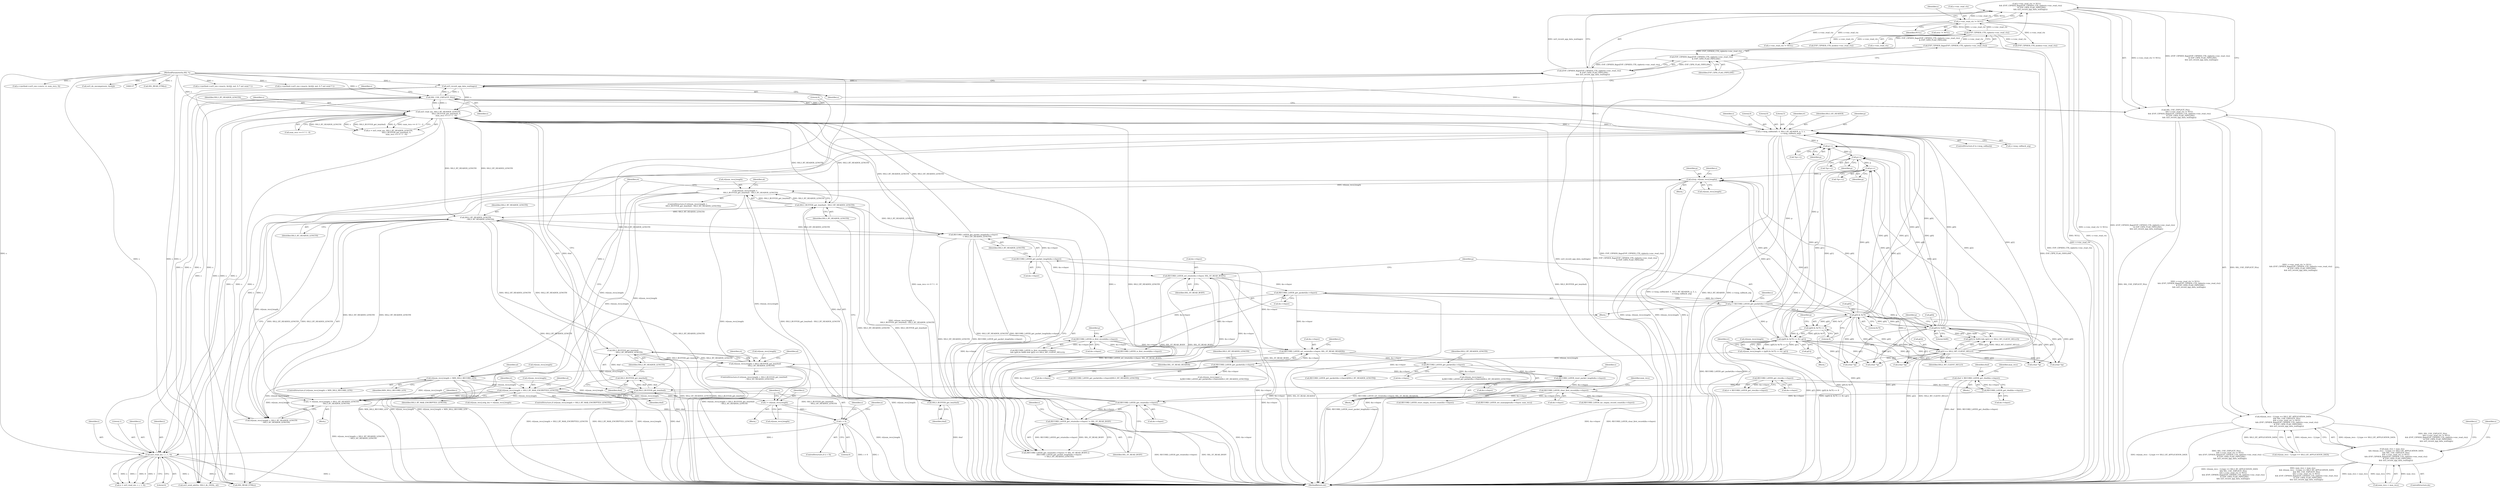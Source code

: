 digraph "0_openssl_4ad93618d26a3ea23d36ad5498ff4f59eff3a4d2_1@API" {
"1000723" [label="(Call,s->enc_read_ctx != NULL\n             && (EVP_CIPHER_flags(EVP_CIPHER_CTX_cipher(s->enc_read_ctx))\n                 & EVP_CIPH_FLAG_PIPELINE)\n             && ssl3_record_app_data_waiting(s))"];
"1000724" [label="(Call,s->enc_read_ctx != NULL)"];
"1000732" [label="(Call,EVP_CIPHER_CTX_cipher(s->enc_read_ctx))"];
"1000729" [label="(Call,(EVP_CIPHER_flags(EVP_CIPHER_CTX_cipher(s->enc_read_ctx))\n                 & EVP_CIPH_FLAG_PIPELINE)\n             && ssl3_record_app_data_waiting(s))"];
"1000730" [label="(Call,EVP_CIPHER_flags(EVP_CIPHER_CTX_cipher(s->enc_read_ctx))\n                 & EVP_CIPH_FLAG_PIPELINE)"];
"1000731" [label="(Call,EVP_CIPHER_flags(EVP_CIPHER_CTX_cipher(s->enc_read_ctx)))"];
"1000737" [label="(Call,ssl3_record_app_data_waiting(s))"];
"1000721" [label="(Call,SSL_USE_EXPLICIT_IV(s))"];
"1000216" [label="(Call,ssl3_read_n(s, SSL3_RT_HEADER_LENGTH,\n                            SSL3_BUFFER_get_len(rbuf), 0,\n                            num_recs == 0 ? 1 : 0))"];
"1000342" [label="(Call,s->msg_callback(0, 0, SSL3_RT_HEADER, p, 5, s,\n                                    s->msg_callback_arg))"];
"1000292" [label="(Call,p[0] & 0x7f)"];
"1000259" [label="(Call,p[0] & 0x80)"];
"1000240" [label="(Call,p = RECORD_LAYER_get_packet(&s->rlayer))"];
"1000242" [label="(Call,RECORD_LAYER_get_packet(&s->rlayer))"];
"1000234" [label="(Call,RECORD_LAYER_set_rstate(&s->rlayer, SSL_ST_READ_BODY))"];
"1000200" [label="(Call,RECORD_LAYER_get_rstate(&s->rlayer))"];
"1000701" [label="(Call,RECORD_LAYER_clear_first_record(&s->rlayer))"];
"1000696" [label="(Call,RECORD_LAYER_reset_packet_length(&s->rlayer))"];
"1000643" [label="(Call,RECORD_LAYER_get_packet(&s->rlayer))"];
"1000604" [label="(Call,RECORD_LAYER_set_rstate(&s->rlayer, SSL_ST_READ_HEADER))"];
"1000253" [label="(Call,RECORD_LAYER_is_first_record(&s->rlayer))"];
"1000207" [label="(Call,RECORD_LAYER_get_packet_length(&s->rlayer))"];
"1000627" [label="(Call,RECORD_LAYER_get_packet(&s->rlayer))"];
"1000173" [label="(Call,RECORD_LAYER_get_rbuf(&s->rlayer))"];
"1000166" [label="(Call,RECORD_LAYER_get_rrec(&s->rlayer))"];
"1000199" [label="(Call,RECORD_LAYER_get_rstate(&s->rlayer) != SSL_ST_READ_BODY)"];
"1000264" [label="(Call,p[2] == SSL2_MT_CLIENT_HELLO)"];
"1000290" [label="(Call,((p[0] & 0x7f) << 8) | p[1])"];
"1000291" [label="(Call,(p[0] & 0x7f) << 8)"];
"1000138" [label="(MethodParameterIn,SSL *s)"];
"1000592" [label="(Call,ssl3_read_n(s, i, i, 1, 0))"];
"1000586" [label="(Call,i > 0)"];
"1000578" [label="(Call,i = rr[num_recs].length)"];
"1000321" [label="(Call,rr[num_recs].length < MIN_SSL2_RECORD_LEN)"];
"1000302" [label="(Call,rr[num_recs].length > SSL3_BUFFER_get_len(rbuf)\n                    - SSL2_RT_HEADER_LENGTH)"];
"1000284" [label="(Call,rr[num_recs].length = ((p[0] & 0x7f) << 8) | p[1])"];
"1000308" [label="(Call,SSL3_BUFFER_get_len(rbuf)\n                    - SSL2_RT_HEADER_LENGTH)"];
"1000309" [label="(Call,SSL3_BUFFER_get_len(rbuf))"];
"1000219" [label="(Call,SSL3_BUFFER_get_len(rbuf))"];
"1000171" [label="(Call,rbuf = RECORD_LAYER_get_rbuf(&s->rlayer))"];
"1000545" [label="(Call,SSL3_BUFFER_get_len(rbuf))"];
"1000573" [label="(Call,SSL2_RT_HEADER_LENGTH\n                - SSL3_RT_HEADER_LENGTH)"];
"1000206" [label="(Call,RECORD_LAYER_get_packet_length(&s->rlayer)\n             < SSL3_RT_HEADER_LENGTH)"];
"1000544" [label="(Call,SSL3_BUFFER_get_len(rbuf) - SSL3_RT_HEADER_LENGTH)"];
"1000538" [label="(Call,rr[num_recs].length >\n                    SSL3_BUFFER_get_len(rbuf) - SSL3_RT_HEADER_LENGTH)"];
"1000385" [label="(Call,n2s(p, rr[num_recs].length))"];
"1000369" [label="(Call,p++)"];
"1000364" [label="(Call,p++)"];
"1000359" [label="(Call,p++)"];
"1000650" [label="(Call,rr[num_recs].length > SSL3_RT_MAX_ENCRYPTED_LENGTH)"];
"1000565" [label="(Call,i = rr[num_recs].length + SSL2_RT_HEADER_LENGTH\n                - SSL3_RT_HEADER_LENGTH)"];
"1000720" [label="(Call,SSL_USE_EXPLICIT_IV(s)\n             && s->enc_read_ctx != NULL\n             && (EVP_CIPHER_flags(EVP_CIPHER_CTX_cipher(s->enc_read_ctx))\n                 & EVP_CIPH_FLAG_PIPELINE)\n             && ssl3_record_app_data_waiting(s))"];
"1000710" [label="(Call,rr[num_recs - 1].type == SSL3_RT_APPLICATION_DATA\n             && SSL_USE_EXPLICIT_IV(s)\n             && s->enc_read_ctx != NULL\n             && (EVP_CIPHER_flags(EVP_CIPHER_CTX_cipher(s->enc_read_ctx))\n                 & EVP_CIPH_FLAG_PIPELINE)\n             && ssl3_record_app_data_waiting(s))"];
"1000706" [label="(Call,num_recs < max_recs\n             && rr[num_recs - 1].type == SSL3_RT_APPLICATION_DATA\n             && SSL_USE_EXPLICIT_IV(s)\n             && s->enc_read_ctx != NULL\n             && (EVP_CIPHER_flags(EVP_CIPHER_CTX_cipher(s->enc_read_ctx))\n                 & EVP_CIPH_FLAG_PIPELINE)\n             && ssl3_record_app_data_waiting(s))"];
"1000205" [label="(Identifier,SSL_ST_READ_BODY)"];
"1000592" [label="(Call,ssl3_read_n(s, i, i, 1, 0))"];
"1000730" [label="(Call,EVP_CIPHER_flags(EVP_CIPHER_CTX_cipher(s->enc_read_ctx))\n                 & EVP_CIPH_FLAG_PIPELINE)"];
"1000573" [label="(Call,SSL2_RT_HEADER_LENGTH\n                - SSL3_RT_HEADER_LENGTH)"];
"1000195" [label="(ControlStructure,do)"];
"1000609" [label="(Identifier,SSL_ST_READ_HEADER)"];
"1000217" [label="(Identifier,s)"];
"1000668" [label="(Identifier,rr)"];
"1000369" [label="(Call,p++)"];
"1000701" [label="(Call,RECORD_LAYER_clear_first_record(&s->rlayer))"];
"1000387" [label="(Call,rr[num_recs].length)"];
"1000605" [label="(Call,&s->rlayer)"];
"1000345" [label="(Identifier,SSL3_RT_HEADER)"];
"1000320" [label="(ControlStructure,if (rr[num_recs].length < MIN_SSL2_RECORD_LEN))"];
"1000293" [label="(Call,p[0])"];
"1000593" [label="(Identifier,s)"];
"1000656" [label="(Identifier,SSL3_RT_MAX_ENCRYPTED_LENGTH)"];
"1000346" [label="(Identifier,p)"];
"1000736" [label="(Identifier,EVP_CIPH_FLAG_PIPELINE)"];
"1000218" [label="(Identifier,SSL3_RT_HEADER_LENGTH)"];
"1000259" [label="(Call,p[0] & 0x80)"];
"1000284" [label="(Call,rr[num_recs].length = ((p[0] & 0x7f) << 8) | p[1])"];
"1000219" [label="(Call,SSL3_BUFFER_get_len(rbuf))"];
"1000240" [label="(Call,p = RECORD_LAYER_get_packet(&s->rlayer))"];
"1000628" [label="(Call,&s->rlayer)"];
"1000595" [label="(Identifier,i)"];
"1000305" [label="(Identifier,rr)"];
"1000708" [label="(Identifier,num_recs)"];
"1000290" [label="(Call,((p[0] & 0x7f) << 8) | p[1])"];
"1000363" [label="(Call,*(p++))"];
"1000614" [label="(Identifier,rr)"];
"1000386" [label="(Identifier,p)"];
"1000207" [label="(Call,RECORD_LAYER_get_packet_length(&s->rlayer))"];
"1000291" [label="(Call,(p[0] & 0x7f) << 8)"];
"1000498" [label="(Call,(char *)p)"];
"1000385" [label="(Call,n2s(p, rr[num_recs].length))"];
"1000632" [label="(Identifier,SSL2_RT_HEADER_LENGTH)"];
"1000481" [label="(Call,(char *)p)"];
"1000547" [label="(Identifier,SSL3_RT_HEADER_LENGTH)"];
"1000167" [label="(Call,&s->rlayer)"];
"1000741" [label="(Call,SSL_READ_ETM(s))"];
"1000172" [label="(Identifier,rbuf)"];
"1000539" [label="(Call,rr[num_recs].length)"];
"1000723" [label="(Call,s->enc_read_ctx != NULL\n             && (EVP_CIPHER_flags(EVP_CIPHER_CTX_cipher(s->enc_read_ctx))\n                 & EVP_CIPH_FLAG_PIPELINE)\n             && ssl3_record_app_data_waiting(s))"];
"1000733" [label="(Call,s->enc_read_ctx)"];
"1000368" [label="(Call,*(p++))"];
"1000579" [label="(Identifier,i)"];
"1000731" [label="(Call,EVP_CIPHER_flags(EVP_CIPHER_CTX_cipher(s->enc_read_ctx)))"];
"1000254" [label="(Call,&s->rlayer)"];
"1000676" [label="(Call,rr[num_recs].orig_len = rr[num_recs].length)"];
"1000550" [label="(Identifier,al)"];
"1000321" [label="(Call,rr[num_recs].length < MIN_SSL2_RECORD_LEN)"];
"1000732" [label="(Call,EVP_CIPHER_CTX_cipher(s->enc_read_ctx))"];
"1000565" [label="(Call,i = rr[num_recs].length + SSL2_RT_HEADER_LENGTH\n                - SSL3_RT_HEADER_LENGTH)"];
"1000253" [label="(Call,RECORD_LAYER_is_first_record(&s->rlayer))"];
"1000902" [label="(Call,SSL_READ_ETM(s))"];
"1000203" [label="(Identifier,s)"];
"1000296" [label="(Literal,0x7f)"];
"1000342" [label="(Call,s->msg_callback(0, 0, SSL3_RT_HEADER, p, 5, s,\n                                    s->msg_callback_arg))"];
"1000139" [label="(Block,)"];
"1000711" [label="(Call,rr[num_recs - 1].type == SSL3_RT_APPLICATION_DATA)"];
"1000171" [label="(Call,rbuf = RECORD_LAYER_get_rbuf(&s->rlayer))"];
"1001197" [label="(MethodReturn,int)"];
"1000737" [label="(Call,ssl3_record_app_data_waiting(s))"];
"1000704" [label="(Identifier,s)"];
"1000578" [label="(Call,i = rr[num_recs].length)"];
"1000200" [label="(Call,RECORD_LAYER_get_rstate(&s->rlayer))"];
"1001181" [label="(Call,RECORD_LAYER_set_numrpipes(&s->rlayer, num_recs))"];
"1000560" [label="(Identifier,rr)"];
"1000299" [label="(Identifier,p)"];
"1000642" [label="(Call,RECORD_LAYER_get_packet(&s->rlayer)[SSL3_RT_HEADER_LENGTH])"];
"1000806" [label="(Call,s->method->ssl3_enc->mac(s, &rr[j], md, 0 /* not send */ ))"];
"1000697" [label="(Call,&s->rlayer)"];
"1000590" [label="(Call,n = ssl3_read_n(s, i, i, 1, 0))"];
"1000971" [label="(Call,EVP_CIPHER_CTX_mode(s->enc_read_ctx))"];
"1000348" [label="(Identifier,s)"];
"1001153" [label="(Call,RECORD_LAYER_inc_empty_record_count(&s->rlayer))"];
"1000635" [label="(Call,rr[num_recs].input =\n                &(RECORD_LAYER_get_packet(&s->rlayer)[SSL3_RT_HEADER_LENGTH]))"];
"1000285" [label="(Call,rr[num_recs].length)"];
"1000337" [label="(Block,)"];
"1000358" [label="(Call,*(p++))"];
"1000566" [label="(Identifier,i)"];
"1000250" [label="(Identifier,s)"];
"1000164" [label="(Call,rr = RECORD_LAYER_get_rrec(&s->rlayer))"];
"1000619" [label="(Call,rr[num_recs].input =\n                &(RECORD_LAYER_get_packet(&s->rlayer)[SSL2_RT_HEADER_LENGTH]))"];
"1000222" [label="(Call,num_recs == 0 ? 1 : 0)"];
"1000221" [label="(Literal,0)"];
"1000696" [label="(Call,RECORD_LAYER_reset_packet_length(&s->rlayer))"];
"1000597" [label="(Literal,0)"];
"1000729" [label="(Call,(EVP_CIPHER_flags(EVP_CIPHER_CTX_cipher(s->enc_read_ctx))\n                 & EVP_CIPH_FLAG_PIPELINE)\n             && ssl3_record_app_data_waiting(s))"];
"1000199" [label="(Call,RECORD_LAYER_get_rstate(&s->rlayer) != SSL_ST_READ_BODY)"];
"1000370" [label="(Identifier,p)"];
"1000359" [label="(Call,p++)"];
"1000567" [label="(Call,rr[num_recs].length + SSL2_RT_HEADER_LENGTH\n                - SSL3_RT_HEADER_LENGTH)"];
"1000585" [label="(ControlStructure,if (i > 0))"];
"1000649" [label="(ControlStructure,if (rr[num_recs].length > SSL3_RT_MAX_ENCRYPTED_LENGTH))"];
"1000710" [label="(Call,rr[num_recs - 1].type == SSL3_RT_APPLICATION_DATA\n             && SSL_USE_EXPLICIT_IV(s)\n             && s->enc_read_ctx != NULL\n             && (EVP_CIPHER_flags(EVP_CIPHER_CTX_cipher(s->enc_read_ctx))\n                 & EVP_CIPH_FLAG_PIPELINE)\n             && ssl3_record_app_data_waiting(s))"];
"1000659" [label="(Identifier,al)"];
"1000314" [label="(Identifier,al)"];
"1000706" [label="(Call,num_recs < max_recs\n             && rr[num_recs - 1].type == SSL3_RT_APPLICATION_DATA\n             && SSL_USE_EXPLICIT_IV(s)\n             && s->enc_read_ctx != NULL\n             && (EVP_CIPHER_flags(EVP_CIPHER_CTX_cipher(s->enc_read_ctx))\n                 & EVP_CIPH_FLAG_PIPELINE)\n             && ssl3_record_app_data_waiting(s))"];
"1000344" [label="(Literal,0)"];
"1000268" [label="(Identifier,SSL2_MT_CLIENT_HELLO)"];
"1000234" [label="(Call,RECORD_LAYER_set_rstate(&s->rlayer, SSL_ST_READ_BODY))"];
"1000738" [label="(Identifier,s)"];
"1000721" [label="(Call,SSL_USE_EXPLICIT_IV(s))"];
"1000577" [label="(Block,)"];
"1000330" [label="(Identifier,al)"];
"1001019" [label="(Call,s->method->ssl3_enc->mac(s, &rr[j], md, 0 /* not send */ ))"];
"1000837" [label="(Call,s->method->ssl3_enc->enc(s, rr, num_recs, 0))"];
"1000604" [label="(Call,RECORD_LAYER_set_rstate(&s->rlayer, SSL_ST_READ_HEADER))"];
"1000298" [label="(Call,p[1])"];
"1000327" [label="(Identifier,MIN_SSL2_RECORD_LEN)"];
"1000322" [label="(Call,rr[num_recs].length)"];
"1000301" [label="(ControlStructure,if (rr[num_recs].length > SSL3_BUFFER_get_len(rbuf)\n                    - SSL2_RT_HEADER_LENGTH))"];
"1000206" [label="(Call,RECORD_LAYER_get_packet_length(&s->rlayer)\n             < SSL3_RT_HEADER_LENGTH)"];
"1000241" [label="(Identifier,p)"];
"1000544" [label="(Call,SSL3_BUFFER_get_len(rbuf) - SSL3_RT_HEADER_LENGTH)"];
"1000252" [label="(Call,RECORD_LAYER_is_first_record(&s->rlayer)\n                && (p[0] & 0x80) && (p[2] == SSL2_MT_CLIENT_HELLO))"];
"1000265" [label="(Call,p[2])"];
"1000235" [label="(Call,&s->rlayer)"];
"1000575" [label="(Identifier,SSL3_RT_HEADER_LENGTH)"];
"1000546" [label="(Identifier,rbuf)"];
"1000243" [label="(Call,&s->rlayer)"];
"1000707" [label="(Call,num_recs < max_recs)"];
"1000173" [label="(Call,RECORD_LAYER_get_rbuf(&s->rlayer))"];
"1001190" [label="(Call,ssl3_send_alert(s, SSL3_AL_FATAL, al))"];
"1000455" [label="(Call,RECORD_LAYER_is_first_record(&s->rlayer))"];
"1000198" [label="(Call,(RECORD_LAYER_get_rstate(&s->rlayer) != SSL_ST_READ_BODY) ||\n            (RECORD_LAYER_get_packet_length(&s->rlayer)\n             < SSL3_RT_HEADER_LENGTH))"];
"1000564" [label="(Block,)"];
"1000586" [label="(Call,i > 0)"];
"1000343" [label="(Literal,0)"];
"1000338" [label="(ControlStructure,if (s->msg_callback))"];
"1000347" [label="(Literal,5)"];
"1000349" [label="(Call,s->msg_callback_arg)"];
"1000580" [label="(Call,rr[num_recs].length)"];
"1000490" [label="(Call,(char *)p)"];
"1000210" [label="(Identifier,s)"];
"1000297" [label="(Literal,8)"];
"1000728" [label="(Identifier,NULL)"];
"1000214" [label="(Call,n = ssl3_read_n(s, SSL3_RT_HEADER_LENGTH,\n                            SSL3_BUFFER_get_len(rbuf), 0,\n                            num_recs == 0 ? 1 : 0))"];
"1000574" [label="(Identifier,SSL2_RT_HEADER_LENGTH)"];
"1000201" [label="(Call,&s->rlayer)"];
"1000220" [label="(Identifier,rbuf)"];
"1000260" [label="(Call,p[0])"];
"1000269" [label="(Block,)"];
"1000138" [label="(MethodParameterIn,SSL *s)"];
"1000587" [label="(Identifier,i)"];
"1000309" [label="(Call,SSL3_BUFFER_get_len(rbuf))"];
"1000702" [label="(Call,&s->rlayer)"];
"1000261" [label="(Identifier,p)"];
"1000650" [label="(Call,rr[num_recs].length > SSL3_RT_MAX_ENCRYPTED_LENGTH)"];
"1000208" [label="(Call,&s->rlayer)"];
"1000365" [label="(Identifier,p)"];
"1000196" [label="(Block,)"];
"1000216" [label="(Call,ssl3_read_n(s, SSL3_RT_HEADER_LENGTH,\n                            SSL3_BUFFER_get_len(rbuf), 0,\n                            num_recs == 0 ? 1 : 0))"];
"1000302" [label="(Call,rr[num_recs].length > SSL3_BUFFER_get_len(rbuf)\n                    - SSL2_RT_HEADER_LENGTH)"];
"1000179" [label="(Identifier,max_recs)"];
"1000651" [label="(Call,rr[num_recs].length)"];
"1000364" [label="(Call,p++)"];
"1000174" [label="(Call,&s->rlayer)"];
"1000588" [label="(Literal,0)"];
"1000360" [label="(Identifier,p)"];
"1000472" [label="(Call,(char *)p)"];
"1000311" [label="(Identifier,SSL2_RT_HEADER_LENGTH)"];
"1000166" [label="(Call,RECORD_LAYER_get_rrec(&s->rlayer))"];
"1000538" [label="(Call,rr[num_recs].length >\n                    SSL3_BUFFER_get_len(rbuf) - SSL3_RT_HEADER_LENGTH)"];
"1000239" [label="(Identifier,SSL_ST_READ_BODY)"];
"1000627" [label="(Call,RECORD_LAYER_get_packet(&s->rlayer))"];
"1000355" [label="(Identifier,rr)"];
"1000537" [label="(ControlStructure,if (rr[num_recs].length >\n                    SSL3_BUFFER_get_len(rbuf) - SSL3_RT_HEADER_LENGTH))"];
"1000720" [label="(Call,SSL_USE_EXPLICIT_IV(s)\n             && s->enc_read_ctx != NULL\n             && (EVP_CIPHER_flags(EVP_CIPHER_CTX_cipher(s->enc_read_ctx))\n                 & EVP_CIPH_FLAG_PIPELINE)\n             && ssl3_record_app_data_waiting(s))"];
"1000895" [label="(Call,s->enc_read_ctx != NULL)"];
"1000213" [label="(Block,)"];
"1000891" [label="(Call,sess != NULL)"];
"1000545" [label="(Call,SSL3_BUFFER_get_len(rbuf))"];
"1000607" [label="(Identifier,s)"];
"1000308" [label="(Call,SSL3_BUFFER_get_len(rbuf)\n                    - SSL2_RT_HEADER_LENGTH)"];
"1000324" [label="(Identifier,rr)"];
"1000594" [label="(Identifier,i)"];
"1000734" [label="(Identifier,s)"];
"1000242" [label="(Call,RECORD_LAYER_get_packet(&s->rlayer))"];
"1000591" [label="(Identifier,n)"];
"1000596" [label="(Literal,1)"];
"1000725" [label="(Call,s->enc_read_ctx)"];
"1000264" [label="(Call,p[2] == SSL2_MT_CLIENT_HELLO)"];
"1000396" [label="(Identifier,s)"];
"1000258" [label="(Call,(p[0] & 0x80) && (p[2] == SSL2_MT_CLIENT_HELLO))"];
"1000724" [label="(Call,s->enc_read_ctx != NULL)"];
"1000212" [label="(Identifier,SSL3_RT_HEADER_LENGTH)"];
"1000292" [label="(Call,p[0] & 0x7f)"];
"1000643" [label="(Call,RECORD_LAYER_get_packet(&s->rlayer))"];
"1000648" [label="(Identifier,SSL3_RT_HEADER_LENGTH)"];
"1000644" [label="(Call,&s->rlayer)"];
"1000310" [label="(Identifier,rbuf)"];
"1000303" [label="(Call,rr[num_recs].length)"];
"1000266" [label="(Identifier,p)"];
"1000263" [label="(Literal,0x80)"];
"1000742" [label="(Identifier,s)"];
"1001176" [label="(Call,RECORD_LAYER_reset_empty_record_count(&s->rlayer))"];
"1000726" [label="(Identifier,s)"];
"1000722" [label="(Identifier,s)"];
"1000947" [label="(Call,EVP_CIPHER_CTX_mode(s->enc_read_ctx))"];
"1000626" [label="(Call,RECORD_LAYER_get_packet(&s->rlayer)[SSL2_RT_HEADER_LENGTH])"];
"1000513" [label="(Call,(char *)p)"];
"1001107" [label="(Call,ssl3_do_uncompress(s, &rr[j]))"];
"1000723" -> "1000720"  [label="AST: "];
"1000723" -> "1000724"  [label="CFG: "];
"1000723" -> "1000729"  [label="CFG: "];
"1000724" -> "1000723"  [label="AST: "];
"1000729" -> "1000723"  [label="AST: "];
"1000720" -> "1000723"  [label="CFG: "];
"1000723" -> "1001197"  [label="DDG: s->enc_read_ctx != NULL"];
"1000723" -> "1001197"  [label="DDG: (EVP_CIPHER_flags(EVP_CIPHER_CTX_cipher(s->enc_read_ctx))\n                 & EVP_CIPH_FLAG_PIPELINE)\n             && ssl3_record_app_data_waiting(s)"];
"1000723" -> "1000720"  [label="DDG: s->enc_read_ctx != NULL"];
"1000723" -> "1000720"  [label="DDG: (EVP_CIPHER_flags(EVP_CIPHER_CTX_cipher(s->enc_read_ctx))\n                 & EVP_CIPH_FLAG_PIPELINE)\n             && ssl3_record_app_data_waiting(s)"];
"1000724" -> "1000723"  [label="DDG: s->enc_read_ctx"];
"1000724" -> "1000723"  [label="DDG: NULL"];
"1000729" -> "1000723"  [label="DDG: EVP_CIPHER_flags(EVP_CIPHER_CTX_cipher(s->enc_read_ctx))\n                 & EVP_CIPH_FLAG_PIPELINE"];
"1000729" -> "1000723"  [label="DDG: ssl3_record_app_data_waiting(s)"];
"1000724" -> "1000728"  [label="CFG: "];
"1000725" -> "1000724"  [label="AST: "];
"1000728" -> "1000724"  [label="AST: "];
"1000734" -> "1000724"  [label="CFG: "];
"1000724" -> "1001197"  [label="DDG: s->enc_read_ctx"];
"1000724" -> "1001197"  [label="DDG: NULL"];
"1000732" -> "1000724"  [label="DDG: s->enc_read_ctx"];
"1000724" -> "1000732"  [label="DDG: s->enc_read_ctx"];
"1000724" -> "1000891"  [label="DDG: NULL"];
"1000724" -> "1000895"  [label="DDG: s->enc_read_ctx"];
"1000724" -> "1000947"  [label="DDG: s->enc_read_ctx"];
"1000724" -> "1000971"  [label="DDG: s->enc_read_ctx"];
"1000732" -> "1000731"  [label="AST: "];
"1000732" -> "1000733"  [label="CFG: "];
"1000733" -> "1000732"  [label="AST: "];
"1000731" -> "1000732"  [label="CFG: "];
"1000732" -> "1001197"  [label="DDG: s->enc_read_ctx"];
"1000732" -> "1000731"  [label="DDG: s->enc_read_ctx"];
"1000732" -> "1000895"  [label="DDG: s->enc_read_ctx"];
"1000732" -> "1000947"  [label="DDG: s->enc_read_ctx"];
"1000732" -> "1000971"  [label="DDG: s->enc_read_ctx"];
"1000729" -> "1000730"  [label="CFG: "];
"1000729" -> "1000737"  [label="CFG: "];
"1000730" -> "1000729"  [label="AST: "];
"1000737" -> "1000729"  [label="AST: "];
"1000729" -> "1001197"  [label="DDG: EVP_CIPHER_flags(EVP_CIPHER_CTX_cipher(s->enc_read_ctx))\n                 & EVP_CIPH_FLAG_PIPELINE"];
"1000729" -> "1001197"  [label="DDG: ssl3_record_app_data_waiting(s)"];
"1000730" -> "1000729"  [label="DDG: EVP_CIPHER_flags(EVP_CIPHER_CTX_cipher(s->enc_read_ctx))"];
"1000730" -> "1000729"  [label="DDG: EVP_CIPH_FLAG_PIPELINE"];
"1000737" -> "1000729"  [label="DDG: s"];
"1000730" -> "1000736"  [label="CFG: "];
"1000731" -> "1000730"  [label="AST: "];
"1000736" -> "1000730"  [label="AST: "];
"1000738" -> "1000730"  [label="CFG: "];
"1000730" -> "1001197"  [label="DDG: EVP_CIPHER_flags(EVP_CIPHER_CTX_cipher(s->enc_read_ctx))"];
"1000730" -> "1001197"  [label="DDG: EVP_CIPH_FLAG_PIPELINE"];
"1000731" -> "1000730"  [label="DDG: EVP_CIPHER_CTX_cipher(s->enc_read_ctx)"];
"1000736" -> "1000731"  [label="CFG: "];
"1000731" -> "1001197"  [label="DDG: EVP_CIPHER_CTX_cipher(s->enc_read_ctx)"];
"1000737" -> "1000738"  [label="CFG: "];
"1000738" -> "1000737"  [label="AST: "];
"1000737" -> "1000216"  [label="DDG: s"];
"1000737" -> "1000592"  [label="DDG: s"];
"1000737" -> "1000721"  [label="DDG: s"];
"1000721" -> "1000737"  [label="DDG: s"];
"1000138" -> "1000737"  [label="DDG: s"];
"1000737" -> "1000741"  [label="DDG: s"];
"1000737" -> "1001190"  [label="DDG: s"];
"1000721" -> "1000720"  [label="AST: "];
"1000721" -> "1000722"  [label="CFG: "];
"1000722" -> "1000721"  [label="AST: "];
"1000726" -> "1000721"  [label="CFG: "];
"1000720" -> "1000721"  [label="CFG: "];
"1000721" -> "1000216"  [label="DDG: s"];
"1000721" -> "1000592"  [label="DDG: s"];
"1000721" -> "1000720"  [label="DDG: s"];
"1000216" -> "1000721"  [label="DDG: s"];
"1000342" -> "1000721"  [label="DDG: s"];
"1000592" -> "1000721"  [label="DDG: s"];
"1000138" -> "1000721"  [label="DDG: s"];
"1000721" -> "1000741"  [label="DDG: s"];
"1000721" -> "1001190"  [label="DDG: s"];
"1000216" -> "1000214"  [label="AST: "];
"1000216" -> "1000222"  [label="CFG: "];
"1000217" -> "1000216"  [label="AST: "];
"1000218" -> "1000216"  [label="AST: "];
"1000219" -> "1000216"  [label="AST: "];
"1000221" -> "1000216"  [label="AST: "];
"1000222" -> "1000216"  [label="AST: "];
"1000214" -> "1000216"  [label="CFG: "];
"1000216" -> "1001197"  [label="DDG: SSL3_BUFFER_get_len(rbuf)"];
"1000216" -> "1001197"  [label="DDG: s"];
"1000216" -> "1001197"  [label="DDG: SSL3_RT_HEADER_LENGTH"];
"1000216" -> "1001197"  [label="DDG: num_recs == 0 ? 1 : 0"];
"1000216" -> "1000206"  [label="DDG: SSL3_RT_HEADER_LENGTH"];
"1000216" -> "1000214"  [label="DDG: SSL3_RT_HEADER_LENGTH"];
"1000216" -> "1000214"  [label="DDG: s"];
"1000216" -> "1000214"  [label="DDG: SSL3_BUFFER_get_len(rbuf)"];
"1000216" -> "1000214"  [label="DDG: 0"];
"1000216" -> "1000214"  [label="DDG: num_recs == 0 ? 1 : 0"];
"1000342" -> "1000216"  [label="DDG: s"];
"1000592" -> "1000216"  [label="DDG: s"];
"1000138" -> "1000216"  [label="DDG: s"];
"1000573" -> "1000216"  [label="DDG: SSL3_RT_HEADER_LENGTH"];
"1000206" -> "1000216"  [label="DDG: SSL3_RT_HEADER_LENGTH"];
"1000544" -> "1000216"  [label="DDG: SSL3_RT_HEADER_LENGTH"];
"1000219" -> "1000216"  [label="DDG: rbuf"];
"1000216" -> "1000342"  [label="DDG: s"];
"1000216" -> "1000544"  [label="DDG: SSL3_RT_HEADER_LENGTH"];
"1000216" -> "1000573"  [label="DDG: SSL3_RT_HEADER_LENGTH"];
"1000216" -> "1000592"  [label="DDG: s"];
"1000216" -> "1000741"  [label="DDG: s"];
"1000216" -> "1001190"  [label="DDG: s"];
"1000342" -> "1000338"  [label="AST: "];
"1000342" -> "1000349"  [label="CFG: "];
"1000343" -> "1000342"  [label="AST: "];
"1000344" -> "1000342"  [label="AST: "];
"1000345" -> "1000342"  [label="AST: "];
"1000346" -> "1000342"  [label="AST: "];
"1000347" -> "1000342"  [label="AST: "];
"1000348" -> "1000342"  [label="AST: "];
"1000349" -> "1000342"  [label="AST: "];
"1000355" -> "1000342"  [label="CFG: "];
"1000342" -> "1001197"  [label="DDG: s->msg_callback_arg"];
"1000342" -> "1001197"  [label="DDG: s"];
"1000342" -> "1001197"  [label="DDG: s->msg_callback(0, 0, SSL3_RT_HEADER, p, 5, s,\n                                    s->msg_callback_arg)"];
"1000342" -> "1001197"  [label="DDG: SSL3_RT_HEADER"];
"1000292" -> "1000342"  [label="DDG: p[0]"];
"1000264" -> "1000342"  [label="DDG: p[2]"];
"1000240" -> "1000342"  [label="DDG: p"];
"1000259" -> "1000342"  [label="DDG: p[0]"];
"1000290" -> "1000342"  [label="DDG: p[1]"];
"1000138" -> "1000342"  [label="DDG: s"];
"1000342" -> "1000359"  [label="DDG: p"];
"1000342" -> "1000592"  [label="DDG: s"];
"1000342" -> "1000741"  [label="DDG: s"];
"1000342" -> "1001190"  [label="DDG: s"];
"1000292" -> "1000291"  [label="AST: "];
"1000292" -> "1000296"  [label="CFG: "];
"1000293" -> "1000292"  [label="AST: "];
"1000296" -> "1000292"  [label="AST: "];
"1000297" -> "1000292"  [label="CFG: "];
"1000292" -> "1001197"  [label="DDG: p[0]"];
"1000292" -> "1000259"  [label="DDG: p[0]"];
"1000292" -> "1000291"  [label="DDG: p[0]"];
"1000292" -> "1000291"  [label="DDG: 0x7f"];
"1000259" -> "1000292"  [label="DDG: p[0]"];
"1000240" -> "1000292"  [label="DDG: p"];
"1000292" -> "1000359"  [label="DDG: p[0]"];
"1000292" -> "1000364"  [label="DDG: p[0]"];
"1000292" -> "1000369"  [label="DDG: p[0]"];
"1000292" -> "1000385"  [label="DDG: p[0]"];
"1000292" -> "1000472"  [label="DDG: p[0]"];
"1000292" -> "1000481"  [label="DDG: p[0]"];
"1000292" -> "1000490"  [label="DDG: p[0]"];
"1000292" -> "1000498"  [label="DDG: p[0]"];
"1000292" -> "1000513"  [label="DDG: p[0]"];
"1000259" -> "1000258"  [label="AST: "];
"1000259" -> "1000263"  [label="CFG: "];
"1000260" -> "1000259"  [label="AST: "];
"1000263" -> "1000259"  [label="AST: "];
"1000266" -> "1000259"  [label="CFG: "];
"1000258" -> "1000259"  [label="CFG: "];
"1000259" -> "1001197"  [label="DDG: p[0]"];
"1000259" -> "1000258"  [label="DDG: p[0]"];
"1000259" -> "1000258"  [label="DDG: 0x80"];
"1000240" -> "1000259"  [label="DDG: p"];
"1000259" -> "1000359"  [label="DDG: p[0]"];
"1000259" -> "1000364"  [label="DDG: p[0]"];
"1000259" -> "1000369"  [label="DDG: p[0]"];
"1000259" -> "1000385"  [label="DDG: p[0]"];
"1000259" -> "1000472"  [label="DDG: p[0]"];
"1000259" -> "1000481"  [label="DDG: p[0]"];
"1000259" -> "1000490"  [label="DDG: p[0]"];
"1000259" -> "1000498"  [label="DDG: p[0]"];
"1000259" -> "1000513"  [label="DDG: p[0]"];
"1000240" -> "1000213"  [label="AST: "];
"1000240" -> "1000242"  [label="CFG: "];
"1000241" -> "1000240"  [label="AST: "];
"1000242" -> "1000240"  [label="AST: "];
"1000250" -> "1000240"  [label="CFG: "];
"1000240" -> "1001197"  [label="DDG: RECORD_LAYER_get_packet(&s->rlayer)"];
"1000240" -> "1001197"  [label="DDG: p"];
"1000242" -> "1000240"  [label="DDG: &s->rlayer"];
"1000240" -> "1000264"  [label="DDG: p"];
"1000240" -> "1000290"  [label="DDG: p"];
"1000240" -> "1000359"  [label="DDG: p"];
"1000242" -> "1000243"  [label="CFG: "];
"1000243" -> "1000242"  [label="AST: "];
"1000242" -> "1001197"  [label="DDG: &s->rlayer"];
"1000234" -> "1000242"  [label="DDG: &s->rlayer"];
"1000242" -> "1000253"  [label="DDG: &s->rlayer"];
"1000242" -> "1000455"  [label="DDG: &s->rlayer"];
"1000242" -> "1000604"  [label="DDG: &s->rlayer"];
"1000234" -> "1000213"  [label="AST: "];
"1000234" -> "1000239"  [label="CFG: "];
"1000235" -> "1000234"  [label="AST: "];
"1000239" -> "1000234"  [label="AST: "];
"1000241" -> "1000234"  [label="CFG: "];
"1000234" -> "1001197"  [label="DDG: SSL_ST_READ_BODY"];
"1000234" -> "1001197"  [label="DDG: RECORD_LAYER_set_rstate(&s->rlayer, SSL_ST_READ_BODY)"];
"1000234" -> "1000199"  [label="DDG: SSL_ST_READ_BODY"];
"1000200" -> "1000234"  [label="DDG: &s->rlayer"];
"1000207" -> "1000234"  [label="DDG: &s->rlayer"];
"1000199" -> "1000234"  [label="DDG: SSL_ST_READ_BODY"];
"1000200" -> "1000199"  [label="AST: "];
"1000200" -> "1000201"  [label="CFG: "];
"1000201" -> "1000200"  [label="AST: "];
"1000205" -> "1000200"  [label="CFG: "];
"1000200" -> "1001197"  [label="DDG: &s->rlayer"];
"1000200" -> "1000199"  [label="DDG: &s->rlayer"];
"1000701" -> "1000200"  [label="DDG: &s->rlayer"];
"1000173" -> "1000200"  [label="DDG: &s->rlayer"];
"1000200" -> "1000207"  [label="DDG: &s->rlayer"];
"1000200" -> "1000604"  [label="DDG: &s->rlayer"];
"1000701" -> "1000196"  [label="AST: "];
"1000701" -> "1000702"  [label="CFG: "];
"1000702" -> "1000701"  [label="AST: "];
"1000708" -> "1000701"  [label="CFG: "];
"1000701" -> "1001197"  [label="DDG: RECORD_LAYER_clear_first_record(&s->rlayer)"];
"1000701" -> "1001197"  [label="DDG: &s->rlayer"];
"1000696" -> "1000701"  [label="DDG: &s->rlayer"];
"1000701" -> "1001153"  [label="DDG: &s->rlayer"];
"1000701" -> "1001176"  [label="DDG: &s->rlayer"];
"1000701" -> "1001181"  [label="DDG: &s->rlayer"];
"1000696" -> "1000196"  [label="AST: "];
"1000696" -> "1000697"  [label="CFG: "];
"1000697" -> "1000696"  [label="AST: "];
"1000704" -> "1000696"  [label="CFG: "];
"1000696" -> "1001197"  [label="DDG: RECORD_LAYER_reset_packet_length(&s->rlayer)"];
"1000643" -> "1000696"  [label="DDG: &s->rlayer"];
"1000627" -> "1000696"  [label="DDG: &s->rlayer"];
"1000643" -> "1000642"  [label="AST: "];
"1000643" -> "1000644"  [label="CFG: "];
"1000644" -> "1000643"  [label="AST: "];
"1000648" -> "1000643"  [label="CFG: "];
"1000643" -> "1001197"  [label="DDG: &s->rlayer"];
"1000643" -> "1000635"  [label="DDG: &s->rlayer"];
"1000604" -> "1000643"  [label="DDG: &s->rlayer"];
"1000604" -> "1000196"  [label="AST: "];
"1000604" -> "1000609"  [label="CFG: "];
"1000605" -> "1000604"  [label="AST: "];
"1000609" -> "1000604"  [label="AST: "];
"1000614" -> "1000604"  [label="CFG: "];
"1000604" -> "1001197"  [label="DDG: RECORD_LAYER_set_rstate(&s->rlayer, SSL_ST_READ_HEADER)"];
"1000604" -> "1001197"  [label="DDG: SSL_ST_READ_HEADER"];
"1000253" -> "1000604"  [label="DDG: &s->rlayer"];
"1000207" -> "1000604"  [label="DDG: &s->rlayer"];
"1000604" -> "1000627"  [label="DDG: &s->rlayer"];
"1000253" -> "1000252"  [label="AST: "];
"1000253" -> "1000254"  [label="CFG: "];
"1000254" -> "1000253"  [label="AST: "];
"1000261" -> "1000253"  [label="CFG: "];
"1000252" -> "1000253"  [label="CFG: "];
"1000253" -> "1001197"  [label="DDG: &s->rlayer"];
"1000253" -> "1000252"  [label="DDG: &s->rlayer"];
"1000253" -> "1000455"  [label="DDG: &s->rlayer"];
"1000207" -> "1000206"  [label="AST: "];
"1000207" -> "1000208"  [label="CFG: "];
"1000208" -> "1000207"  [label="AST: "];
"1000212" -> "1000207"  [label="CFG: "];
"1000207" -> "1001197"  [label="DDG: &s->rlayer"];
"1000207" -> "1000206"  [label="DDG: &s->rlayer"];
"1000627" -> "1000626"  [label="AST: "];
"1000627" -> "1000628"  [label="CFG: "];
"1000628" -> "1000627"  [label="AST: "];
"1000632" -> "1000627"  [label="CFG: "];
"1000627" -> "1001197"  [label="DDG: &s->rlayer"];
"1000627" -> "1000619"  [label="DDG: &s->rlayer"];
"1000173" -> "1000171"  [label="AST: "];
"1000173" -> "1000174"  [label="CFG: "];
"1000174" -> "1000173"  [label="AST: "];
"1000171" -> "1000173"  [label="CFG: "];
"1000173" -> "1000171"  [label="DDG: &s->rlayer"];
"1000166" -> "1000173"  [label="DDG: &s->rlayer"];
"1000166" -> "1000164"  [label="AST: "];
"1000166" -> "1000167"  [label="CFG: "];
"1000167" -> "1000166"  [label="AST: "];
"1000164" -> "1000166"  [label="CFG: "];
"1000166" -> "1000164"  [label="DDG: &s->rlayer"];
"1000199" -> "1000198"  [label="AST: "];
"1000199" -> "1000205"  [label="CFG: "];
"1000205" -> "1000199"  [label="AST: "];
"1000210" -> "1000199"  [label="CFG: "];
"1000198" -> "1000199"  [label="CFG: "];
"1000199" -> "1001197"  [label="DDG: RECORD_LAYER_get_rstate(&s->rlayer)"];
"1000199" -> "1001197"  [label="DDG: SSL_ST_READ_BODY"];
"1000199" -> "1000198"  [label="DDG: RECORD_LAYER_get_rstate(&s->rlayer)"];
"1000199" -> "1000198"  [label="DDG: SSL_ST_READ_BODY"];
"1000264" -> "1000258"  [label="AST: "];
"1000264" -> "1000268"  [label="CFG: "];
"1000265" -> "1000264"  [label="AST: "];
"1000268" -> "1000264"  [label="AST: "];
"1000258" -> "1000264"  [label="CFG: "];
"1000264" -> "1001197"  [label="DDG: p[2]"];
"1000264" -> "1001197"  [label="DDG: SSL2_MT_CLIENT_HELLO"];
"1000264" -> "1000258"  [label="DDG: p[2]"];
"1000264" -> "1000258"  [label="DDG: SSL2_MT_CLIENT_HELLO"];
"1000264" -> "1000359"  [label="DDG: p[2]"];
"1000264" -> "1000364"  [label="DDG: p[2]"];
"1000264" -> "1000369"  [label="DDG: p[2]"];
"1000264" -> "1000385"  [label="DDG: p[2]"];
"1000264" -> "1000472"  [label="DDG: p[2]"];
"1000264" -> "1000481"  [label="DDG: p[2]"];
"1000264" -> "1000490"  [label="DDG: p[2]"];
"1000264" -> "1000498"  [label="DDG: p[2]"];
"1000264" -> "1000513"  [label="DDG: p[2]"];
"1000290" -> "1000284"  [label="AST: "];
"1000290" -> "1000298"  [label="CFG: "];
"1000291" -> "1000290"  [label="AST: "];
"1000298" -> "1000290"  [label="AST: "];
"1000284" -> "1000290"  [label="CFG: "];
"1000290" -> "1001197"  [label="DDG: p[1]"];
"1000290" -> "1001197"  [label="DDG: (p[0] & 0x7f) << 8"];
"1000290" -> "1000284"  [label="DDG: (p[0] & 0x7f) << 8"];
"1000290" -> "1000284"  [label="DDG: p[1]"];
"1000291" -> "1000290"  [label="DDG: p[0] & 0x7f"];
"1000291" -> "1000290"  [label="DDG: 8"];
"1000290" -> "1000359"  [label="DDG: p[1]"];
"1000290" -> "1000364"  [label="DDG: p[1]"];
"1000290" -> "1000369"  [label="DDG: p[1]"];
"1000290" -> "1000385"  [label="DDG: p[1]"];
"1000290" -> "1000472"  [label="DDG: p[1]"];
"1000290" -> "1000481"  [label="DDG: p[1]"];
"1000290" -> "1000490"  [label="DDG: p[1]"];
"1000290" -> "1000498"  [label="DDG: p[1]"];
"1000290" -> "1000513"  [label="DDG: p[1]"];
"1000291" -> "1000297"  [label="CFG: "];
"1000297" -> "1000291"  [label="AST: "];
"1000299" -> "1000291"  [label="CFG: "];
"1000291" -> "1001197"  [label="DDG: p[0] & 0x7f"];
"1000138" -> "1000137"  [label="AST: "];
"1000138" -> "1001197"  [label="DDG: s"];
"1000138" -> "1000592"  [label="DDG: s"];
"1000138" -> "1000741"  [label="DDG: s"];
"1000138" -> "1000806"  [label="DDG: s"];
"1000138" -> "1000837"  [label="DDG: s"];
"1000138" -> "1000902"  [label="DDG: s"];
"1000138" -> "1001019"  [label="DDG: s"];
"1000138" -> "1001107"  [label="DDG: s"];
"1000138" -> "1001190"  [label="DDG: s"];
"1000592" -> "1000590"  [label="AST: "];
"1000592" -> "1000597"  [label="CFG: "];
"1000593" -> "1000592"  [label="AST: "];
"1000594" -> "1000592"  [label="AST: "];
"1000595" -> "1000592"  [label="AST: "];
"1000596" -> "1000592"  [label="AST: "];
"1000597" -> "1000592"  [label="AST: "];
"1000590" -> "1000592"  [label="CFG: "];
"1000592" -> "1001197"  [label="DDG: i"];
"1000592" -> "1001197"  [label="DDG: s"];
"1000592" -> "1000590"  [label="DDG: s"];
"1000592" -> "1000590"  [label="DDG: i"];
"1000592" -> "1000590"  [label="DDG: 0"];
"1000592" -> "1000590"  [label="DDG: 1"];
"1000586" -> "1000592"  [label="DDG: i"];
"1000592" -> "1000741"  [label="DDG: s"];
"1000592" -> "1001190"  [label="DDG: s"];
"1000586" -> "1000585"  [label="AST: "];
"1000586" -> "1000588"  [label="CFG: "];
"1000587" -> "1000586"  [label="AST: "];
"1000588" -> "1000586"  [label="AST: "];
"1000591" -> "1000586"  [label="CFG: "];
"1000607" -> "1000586"  [label="CFG: "];
"1000586" -> "1001197"  [label="DDG: i > 0"];
"1000586" -> "1001197"  [label="DDG: i"];
"1000578" -> "1000586"  [label="DDG: i"];
"1000565" -> "1000586"  [label="DDG: i"];
"1000578" -> "1000577"  [label="AST: "];
"1000578" -> "1000580"  [label="CFG: "];
"1000579" -> "1000578"  [label="AST: "];
"1000580" -> "1000578"  [label="AST: "];
"1000587" -> "1000578"  [label="CFG: "];
"1000578" -> "1001197"  [label="DDG: rr[num_recs].length"];
"1000321" -> "1000578"  [label="DDG: rr[num_recs].length"];
"1000538" -> "1000578"  [label="DDG: rr[num_recs].length"];
"1000650" -> "1000578"  [label="DDG: rr[num_recs].length"];
"1000321" -> "1000320"  [label="AST: "];
"1000321" -> "1000327"  [label="CFG: "];
"1000322" -> "1000321"  [label="AST: "];
"1000327" -> "1000321"  [label="AST: "];
"1000330" -> "1000321"  [label="CFG: "];
"1000560" -> "1000321"  [label="CFG: "];
"1000321" -> "1001197"  [label="DDG: rr[num_recs].length"];
"1000321" -> "1001197"  [label="DDG: rr[num_recs].length < MIN_SSL2_RECORD_LEN"];
"1000321" -> "1001197"  [label="DDG: MIN_SSL2_RECORD_LEN"];
"1000302" -> "1000321"  [label="DDG: rr[num_recs].length"];
"1000321" -> "1000565"  [label="DDG: rr[num_recs].length"];
"1000321" -> "1000567"  [label="DDG: rr[num_recs].length"];
"1000321" -> "1000650"  [label="DDG: rr[num_recs].length"];
"1000302" -> "1000301"  [label="AST: "];
"1000302" -> "1000308"  [label="CFG: "];
"1000303" -> "1000302"  [label="AST: "];
"1000308" -> "1000302"  [label="AST: "];
"1000314" -> "1000302"  [label="CFG: "];
"1000324" -> "1000302"  [label="CFG: "];
"1000302" -> "1001197"  [label="DDG: rr[num_recs].length"];
"1000302" -> "1001197"  [label="DDG: rr[num_recs].length > SSL3_BUFFER_get_len(rbuf)\n                    - SSL2_RT_HEADER_LENGTH"];
"1000302" -> "1001197"  [label="DDG: SSL3_BUFFER_get_len(rbuf)\n                    - SSL2_RT_HEADER_LENGTH"];
"1000284" -> "1000302"  [label="DDG: rr[num_recs].length"];
"1000308" -> "1000302"  [label="DDG: SSL3_BUFFER_get_len(rbuf)"];
"1000308" -> "1000302"  [label="DDG: SSL2_RT_HEADER_LENGTH"];
"1000284" -> "1000269"  [label="AST: "];
"1000285" -> "1000284"  [label="AST: "];
"1000305" -> "1000284"  [label="CFG: "];
"1000284" -> "1001197"  [label="DDG: ((p[0] & 0x7f) << 8) | p[1]"];
"1000308" -> "1000311"  [label="CFG: "];
"1000309" -> "1000308"  [label="AST: "];
"1000311" -> "1000308"  [label="AST: "];
"1000308" -> "1001197"  [label="DDG: SSL3_BUFFER_get_len(rbuf)"];
"1000308" -> "1001197"  [label="DDG: SSL2_RT_HEADER_LENGTH"];
"1000309" -> "1000308"  [label="DDG: rbuf"];
"1000573" -> "1000308"  [label="DDG: SSL2_RT_HEADER_LENGTH"];
"1000308" -> "1000573"  [label="DDG: SSL2_RT_HEADER_LENGTH"];
"1000309" -> "1000310"  [label="CFG: "];
"1000310" -> "1000309"  [label="AST: "];
"1000311" -> "1000309"  [label="CFG: "];
"1000309" -> "1001197"  [label="DDG: rbuf"];
"1000309" -> "1000219"  [label="DDG: rbuf"];
"1000219" -> "1000309"  [label="DDG: rbuf"];
"1000219" -> "1000220"  [label="CFG: "];
"1000220" -> "1000219"  [label="AST: "];
"1000221" -> "1000219"  [label="CFG: "];
"1000219" -> "1001197"  [label="DDG: rbuf"];
"1000171" -> "1000219"  [label="DDG: rbuf"];
"1000545" -> "1000219"  [label="DDG: rbuf"];
"1000219" -> "1000545"  [label="DDG: rbuf"];
"1000171" -> "1000139"  [label="AST: "];
"1000172" -> "1000171"  [label="AST: "];
"1000179" -> "1000171"  [label="CFG: "];
"1000171" -> "1001197"  [label="DDG: rbuf"];
"1000171" -> "1001197"  [label="DDG: RECORD_LAYER_get_rbuf(&s->rlayer)"];
"1000545" -> "1000544"  [label="AST: "];
"1000545" -> "1000546"  [label="CFG: "];
"1000546" -> "1000545"  [label="AST: "];
"1000547" -> "1000545"  [label="CFG: "];
"1000545" -> "1001197"  [label="DDG: rbuf"];
"1000545" -> "1000544"  [label="DDG: rbuf"];
"1000573" -> "1000567"  [label="AST: "];
"1000573" -> "1000575"  [label="CFG: "];
"1000574" -> "1000573"  [label="AST: "];
"1000575" -> "1000573"  [label="AST: "];
"1000567" -> "1000573"  [label="CFG: "];
"1000573" -> "1001197"  [label="DDG: SSL3_RT_HEADER_LENGTH"];
"1000573" -> "1001197"  [label="DDG: SSL2_RT_HEADER_LENGTH"];
"1000573" -> "1000206"  [label="DDG: SSL3_RT_HEADER_LENGTH"];
"1000573" -> "1000565"  [label="DDG: SSL2_RT_HEADER_LENGTH"];
"1000573" -> "1000565"  [label="DDG: SSL3_RT_HEADER_LENGTH"];
"1000573" -> "1000567"  [label="DDG: SSL2_RT_HEADER_LENGTH"];
"1000573" -> "1000567"  [label="DDG: SSL3_RT_HEADER_LENGTH"];
"1000206" -> "1000573"  [label="DDG: SSL3_RT_HEADER_LENGTH"];
"1000544" -> "1000573"  [label="DDG: SSL3_RT_HEADER_LENGTH"];
"1000206" -> "1000198"  [label="AST: "];
"1000206" -> "1000212"  [label="CFG: "];
"1000212" -> "1000206"  [label="AST: "];
"1000198" -> "1000206"  [label="CFG: "];
"1000206" -> "1001197"  [label="DDG: RECORD_LAYER_get_packet_length(&s->rlayer)"];
"1000206" -> "1001197"  [label="DDG: SSL3_RT_HEADER_LENGTH"];
"1000206" -> "1000198"  [label="DDG: RECORD_LAYER_get_packet_length(&s->rlayer)"];
"1000206" -> "1000198"  [label="DDG: SSL3_RT_HEADER_LENGTH"];
"1000544" -> "1000206"  [label="DDG: SSL3_RT_HEADER_LENGTH"];
"1000544" -> "1000538"  [label="AST: "];
"1000544" -> "1000547"  [label="CFG: "];
"1000547" -> "1000544"  [label="AST: "];
"1000538" -> "1000544"  [label="CFG: "];
"1000544" -> "1001197"  [label="DDG: SSL3_BUFFER_get_len(rbuf)"];
"1000544" -> "1001197"  [label="DDG: SSL3_RT_HEADER_LENGTH"];
"1000544" -> "1000538"  [label="DDG: SSL3_BUFFER_get_len(rbuf)"];
"1000544" -> "1000538"  [label="DDG: SSL3_RT_HEADER_LENGTH"];
"1000538" -> "1000537"  [label="AST: "];
"1000539" -> "1000538"  [label="AST: "];
"1000550" -> "1000538"  [label="CFG: "];
"1000560" -> "1000538"  [label="CFG: "];
"1000538" -> "1001197"  [label="DDG: rr[num_recs].length"];
"1000538" -> "1001197"  [label="DDG: SSL3_BUFFER_get_len(rbuf) - SSL3_RT_HEADER_LENGTH"];
"1000538" -> "1001197"  [label="DDG: rr[num_recs].length >\n                    SSL3_BUFFER_get_len(rbuf) - SSL3_RT_HEADER_LENGTH"];
"1000385" -> "1000538"  [label="DDG: rr[num_recs].length"];
"1000538" -> "1000565"  [label="DDG: rr[num_recs].length"];
"1000538" -> "1000567"  [label="DDG: rr[num_recs].length"];
"1000538" -> "1000650"  [label="DDG: rr[num_recs].length"];
"1000385" -> "1000337"  [label="AST: "];
"1000385" -> "1000387"  [label="CFG: "];
"1000386" -> "1000385"  [label="AST: "];
"1000387" -> "1000385"  [label="AST: "];
"1000396" -> "1000385"  [label="CFG: "];
"1000385" -> "1001197"  [label="DDG: rr[num_recs].length"];
"1000385" -> "1001197"  [label="DDG: p"];
"1000385" -> "1001197"  [label="DDG: n2s(p, rr[num_recs].length)"];
"1000369" -> "1000385"  [label="DDG: p"];
"1000650" -> "1000385"  [label="DDG: rr[num_recs].length"];
"1000369" -> "1000368"  [label="AST: "];
"1000369" -> "1000370"  [label="CFG: "];
"1000370" -> "1000369"  [label="AST: "];
"1000368" -> "1000369"  [label="CFG: "];
"1000364" -> "1000369"  [label="DDG: p"];
"1000364" -> "1000363"  [label="AST: "];
"1000364" -> "1000365"  [label="CFG: "];
"1000365" -> "1000364"  [label="AST: "];
"1000363" -> "1000364"  [label="CFG: "];
"1000359" -> "1000364"  [label="DDG: p"];
"1000359" -> "1000358"  [label="AST: "];
"1000359" -> "1000360"  [label="CFG: "];
"1000360" -> "1000359"  [label="AST: "];
"1000358" -> "1000359"  [label="CFG: "];
"1000650" -> "1000649"  [label="AST: "];
"1000650" -> "1000656"  [label="CFG: "];
"1000651" -> "1000650"  [label="AST: "];
"1000656" -> "1000650"  [label="AST: "];
"1000659" -> "1000650"  [label="CFG: "];
"1000668" -> "1000650"  [label="CFG: "];
"1000650" -> "1001197"  [label="DDG: rr[num_recs].length > SSL3_RT_MAX_ENCRYPTED_LENGTH"];
"1000650" -> "1001197"  [label="DDG: SSL3_RT_MAX_ENCRYPTED_LENGTH"];
"1000650" -> "1001197"  [label="DDG: rr[num_recs].length"];
"1000650" -> "1000565"  [label="DDG: rr[num_recs].length"];
"1000650" -> "1000567"  [label="DDG: rr[num_recs].length"];
"1000650" -> "1000676"  [label="DDG: rr[num_recs].length"];
"1000565" -> "1000564"  [label="AST: "];
"1000565" -> "1000567"  [label="CFG: "];
"1000566" -> "1000565"  [label="AST: "];
"1000567" -> "1000565"  [label="AST: "];
"1000587" -> "1000565"  [label="CFG: "];
"1000565" -> "1001197"  [label="DDG: rr[num_recs].length + SSL2_RT_HEADER_LENGTH\n                - SSL3_RT_HEADER_LENGTH"];
"1000720" -> "1000710"  [label="AST: "];
"1000710" -> "1000720"  [label="CFG: "];
"1000720" -> "1001197"  [label="DDG: SSL_USE_EXPLICIT_IV(s)"];
"1000720" -> "1001197"  [label="DDG: s->enc_read_ctx != NULL\n             && (EVP_CIPHER_flags(EVP_CIPHER_CTX_cipher(s->enc_read_ctx))\n                 & EVP_CIPH_FLAG_PIPELINE)\n             && ssl3_record_app_data_waiting(s)"];
"1000720" -> "1000710"  [label="DDG: SSL_USE_EXPLICIT_IV(s)"];
"1000720" -> "1000710"  [label="DDG: s->enc_read_ctx != NULL\n             && (EVP_CIPHER_flags(EVP_CIPHER_CTX_cipher(s->enc_read_ctx))\n                 & EVP_CIPH_FLAG_PIPELINE)\n             && ssl3_record_app_data_waiting(s)"];
"1000710" -> "1000706"  [label="AST: "];
"1000710" -> "1000711"  [label="CFG: "];
"1000711" -> "1000710"  [label="AST: "];
"1000706" -> "1000710"  [label="CFG: "];
"1000710" -> "1001197"  [label="DDG: rr[num_recs - 1].type == SSL3_RT_APPLICATION_DATA"];
"1000710" -> "1001197"  [label="DDG: SSL_USE_EXPLICIT_IV(s)\n             && s->enc_read_ctx != NULL\n             && (EVP_CIPHER_flags(EVP_CIPHER_CTX_cipher(s->enc_read_ctx))\n                 & EVP_CIPH_FLAG_PIPELINE)\n             && ssl3_record_app_data_waiting(s)"];
"1000710" -> "1000706"  [label="DDG: rr[num_recs - 1].type == SSL3_RT_APPLICATION_DATA"];
"1000710" -> "1000706"  [label="DDG: SSL_USE_EXPLICIT_IV(s)\n             && s->enc_read_ctx != NULL\n             && (EVP_CIPHER_flags(EVP_CIPHER_CTX_cipher(s->enc_read_ctx))\n                 & EVP_CIPH_FLAG_PIPELINE)\n             && ssl3_record_app_data_waiting(s)"];
"1000711" -> "1000710"  [label="DDG: rr[num_recs - 1].type"];
"1000711" -> "1000710"  [label="DDG: SSL3_RT_APPLICATION_DATA"];
"1000706" -> "1000195"  [label="AST: "];
"1000706" -> "1000707"  [label="CFG: "];
"1000707" -> "1000706"  [label="AST: "];
"1000203" -> "1000706"  [label="CFG: "];
"1000742" -> "1000706"  [label="CFG: "];
"1000706" -> "1001197"  [label="DDG: rr[num_recs - 1].type == SSL3_RT_APPLICATION_DATA\n             && SSL_USE_EXPLICIT_IV(s)\n             && s->enc_read_ctx != NULL\n             && (EVP_CIPHER_flags(EVP_CIPHER_CTX_cipher(s->enc_read_ctx))\n                 & EVP_CIPH_FLAG_PIPELINE)\n             && ssl3_record_app_data_waiting(s)"];
"1000706" -> "1001197"  [label="DDG: num_recs < max_recs\n             && rr[num_recs - 1].type == SSL3_RT_APPLICATION_DATA\n             && SSL_USE_EXPLICIT_IV(s)\n             && s->enc_read_ctx != NULL\n             && (EVP_CIPHER_flags(EVP_CIPHER_CTX_cipher(s->enc_read_ctx))\n                 & EVP_CIPH_FLAG_PIPELINE)\n             && ssl3_record_app_data_waiting(s)"];
"1000706" -> "1001197"  [label="DDG: num_recs < max_recs"];
"1000707" -> "1000706"  [label="DDG: num_recs"];
"1000707" -> "1000706"  [label="DDG: max_recs"];
}
